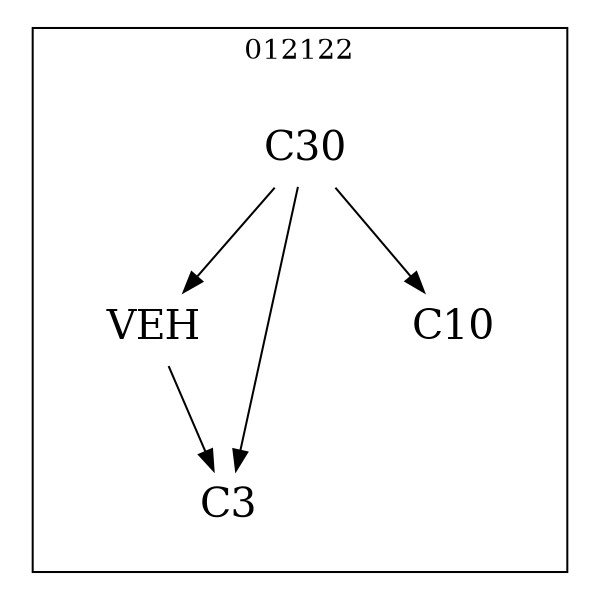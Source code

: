 strict digraph DAGS {
	size = "4,4!" ; ratio ="fill"; subgraph cluster_0{
			labeldoc = "t";
			label = "012122";node	[label= VEH, shape = plaintext, fontsize=20] VEH;node	[label= C3, shape = plaintext, fontsize=20] C3;node	[label= C10, shape = plaintext, fontsize=20] C10;node	[label= C30, shape = plaintext, fontsize=20] C30;
VEH->C3;
C30->VEH;
C30->C3;
C30->C10;
	}}